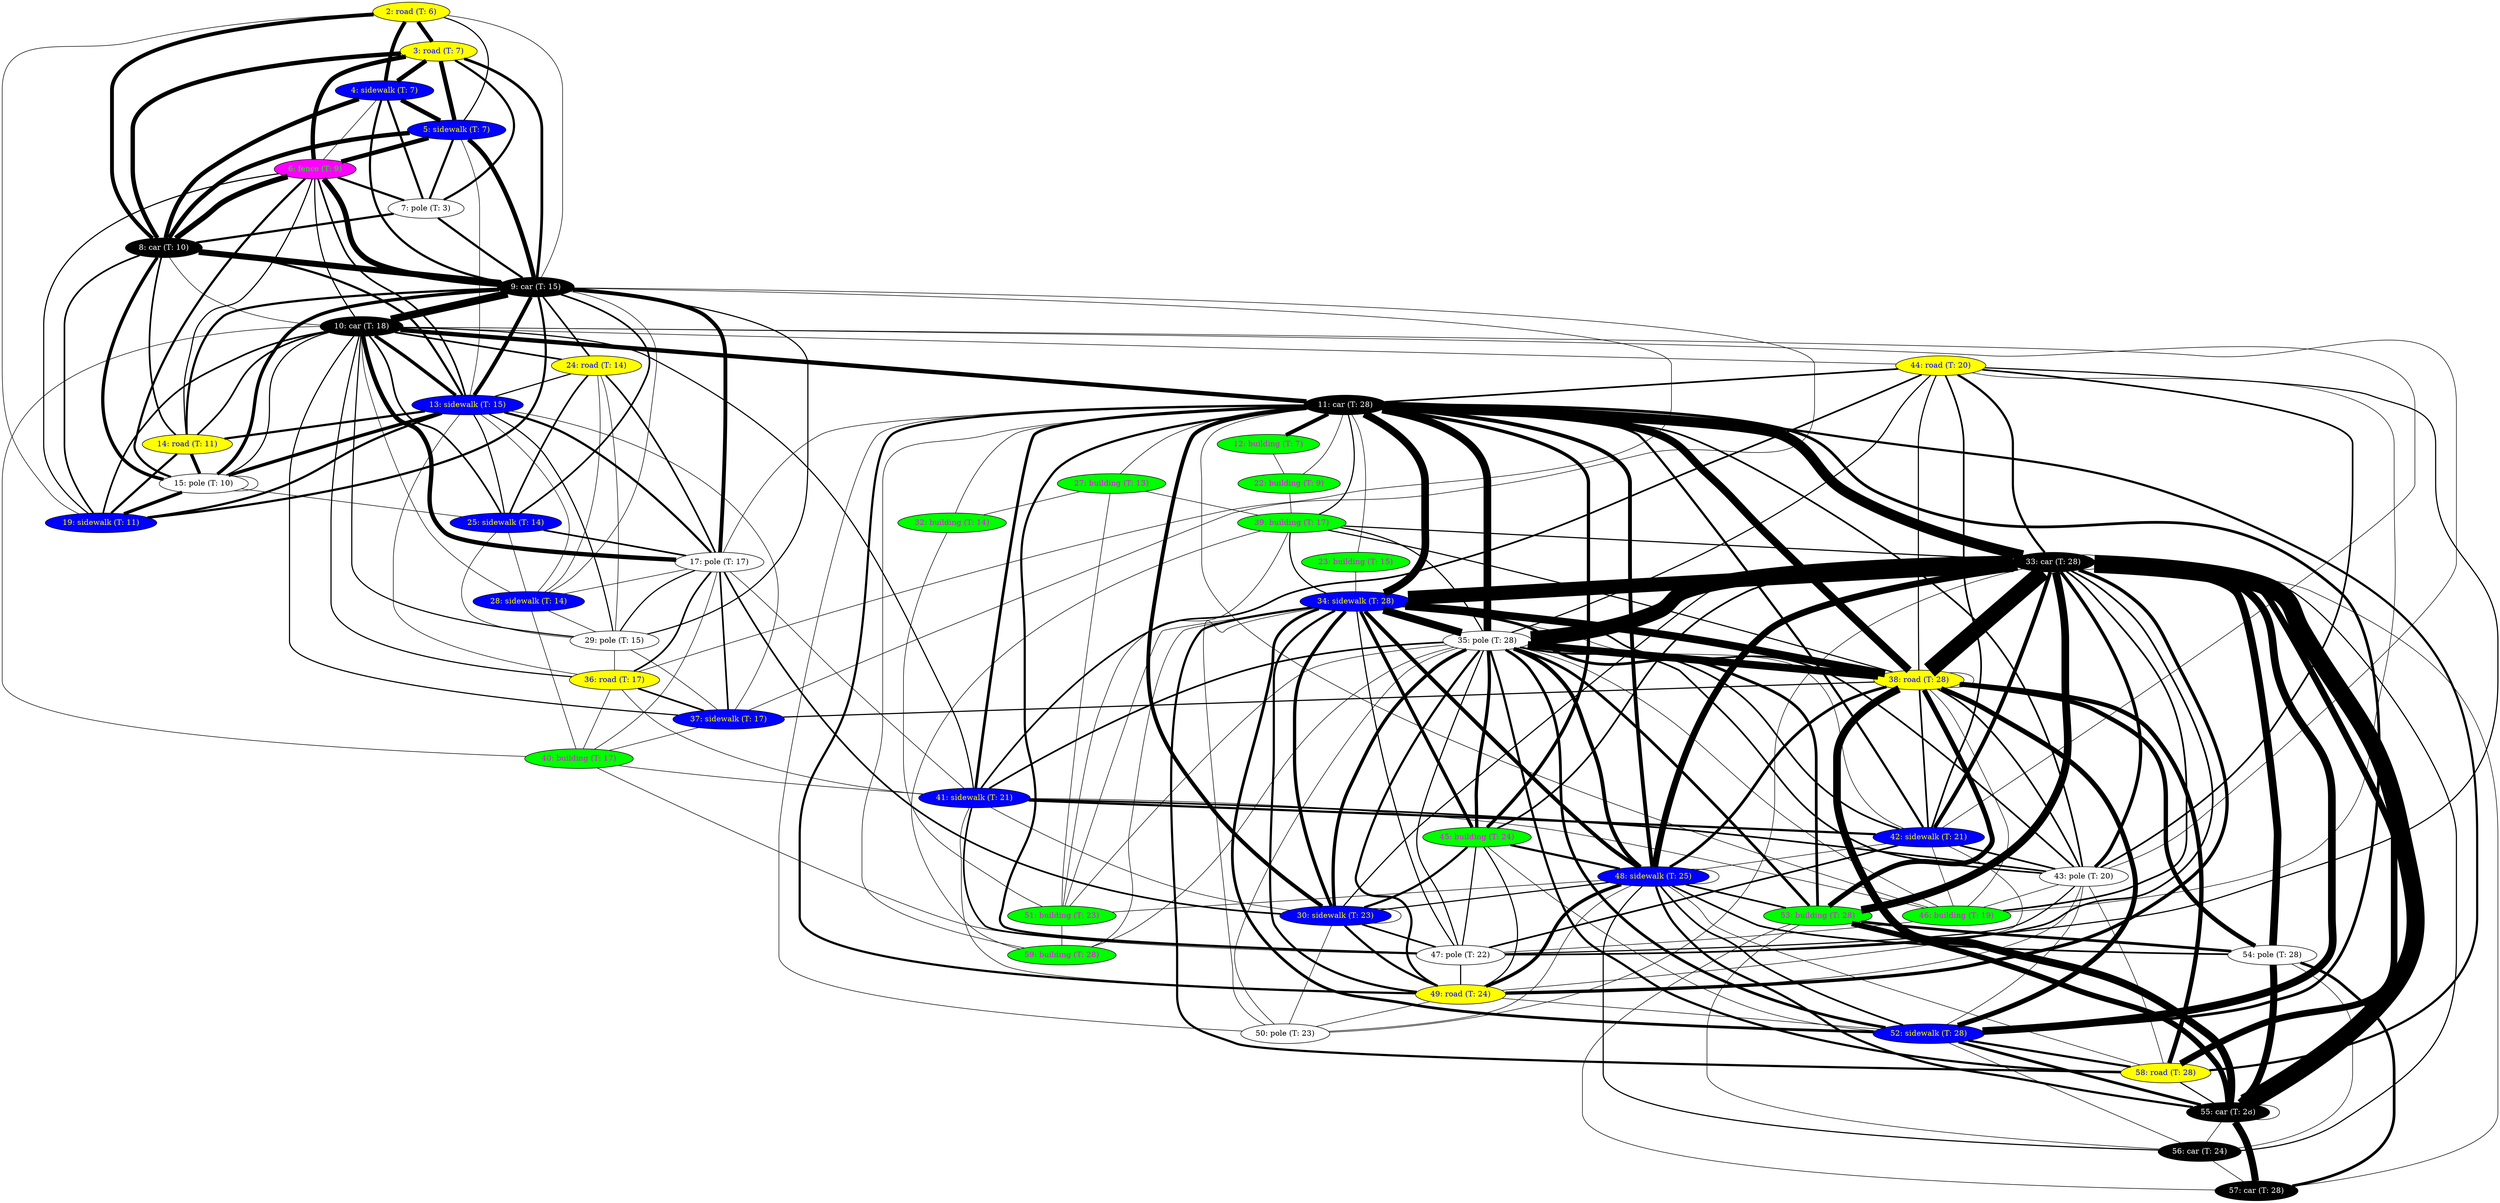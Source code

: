 // Num vertices: 52
// Num edges: 270
graph semantic_graph {
	2 [ label="2: road (T: 6)", fillcolor="#ffff00", fontcolor="#0000ff", pos = "36.7961, 109.279!", style=filled ] // 3D pos: 36.7961 109.279 2.03078 // Observers: 0,12,24,36,48,59,70,
	3 [ label="3: road (T: 7)", fillcolor="#ffff00", fontcolor="#0000ff", pos = "41.6661, 117.603!", style=filled ] // 3D pos: 41.6661 117.603 1.64887 // Observers: 0,12,24,36,48,59,70,81,
	4 [ label="4: sidewalk (T: 7)", fillcolor="#0000ff", fontcolor="#ffff00", pos = "40.5729, 113.919!", style=filled ] // 3D pos: 40.5729 113.919 2.08202 // Observers: 0,12,24,36,48,59,70,81,
	5 [ label="5: sidewalk (T: 7)", fillcolor="#0000ff", fontcolor="#ffff00", pos = "39.7301, 122.02!", style=filled ] // 3D pos: 39.7301  122.02 2.08752 // Observers: 0,12,24,36,48,59,70,81,
	6 [ label="6: fence (T: 9)", fillcolor="#ff00ff", fontcolor="#00ff00", pos = "35.3698, 126.427!", style=filled ] // 3D pos: 35.3698 126.427  2.7455 // Observers: 0,12,24,36,48,59,70,81,92,106,
	7 [ label="7: pole (T: 3)", fillcolor="#ffffff", fontcolor="#000000", pos = "40.7771, 121.359!", style=filled ] // 3D pos: 40.7771 121.359 2.32973 // Observers: 0,12,24,36,
	8 [ label="8: car (T: 10)", fillcolor="#000000", fontcolor="#ffffff", pos = "36.3176, 120.909!", style=filled ] // 3D pos: 36.3176 120.909 2.31108 // Observers: 0,12,24,36,48,59,70,81,92,106,120,
	9 [ label="9: car (T: 15)", fillcolor="#000000", fontcolor="#ffffff", pos = "29.7477, 120.81!", style=filled ] // 3D pos: 29.7477  120.81 2.33007 // Observers: 0,12,24,36,48,59,70,81,92,106,120,132,149,157,170,
	10 [ label="10: car (T: 18)", fillcolor="#000000", fontcolor="#ffffff", pos = "22.5979, 120.637!", style=filled ] // 3D pos: 22.5979 120.637 2.38508 // Observers: 0,12,24,36,48,59,70,81,106,120,132,149,157,170,185,210,
	11 [ label="11: car (T: 28)", fillcolor="#000000", fontcolor="#ffffff", pos = "6.30613, 119.093!", style=filled ] // 3D pos: 6.30613 119.093 2.39058 // Observers: 0,12,24,36,48,59,70,81,170,185,197,210,222,237,250,262,273,285,301,320,338,356,
	12 [ label="12: building (T: 7)", fillcolor="#00ff00", fontcolor="#ff00ff", pos = "4.7421, 112.976!", style=filled ] // 3D pos:  4.7421 112.976 12.6003 // Observers: 12,12,24,36,48,59,70,81,
	13 [ label="13: sidewalk (T: 15)", fillcolor="#0000ff", fontcolor="#ffff00", pos = "26.5966, 123.624!", style=filled ] // 3D pos: 26.5966 123.624  1.8158 // Observers: 81,81,92,106,120,132,157,170,
	14 [ label="14: road (T: 11)", fillcolor="#ffff00", fontcolor="#0000ff", pos = "36.5167, 117.516!", style=filled ] // 3D pos: 36.5167 117.516 1.63895 // Observers: 92,92,106,120,132,
	15 [ label="15: pole (T: 10)", fillcolor="#ffffff", fontcolor="#000000", pos = "33.0259, 113.016!", style=filled ] // 3D pos: 33.0259 113.016  2.1818 // Observers: 92,92,106,106,106,120,120,
	17 [ label="17: pole (T: 17)", fillcolor="#ffffff", fontcolor="#000000", pos = "19.068, 122.329!", style=filled ] // 3D pos:  19.068 122.329 6.60728 // Observers: 92,92,106,120,132,149,157,170,185,197,
	19 [ label="19: sidewalk (T: 11)", fillcolor="#0000ff", fontcolor="#ffff00", pos = "35.1822, 113.948!", style=filled ] // 3D pos: 35.1822 113.948 2.04236 // Observers: 92,92,106,120,132,
	22 [ label="22: building (T: 9)", fillcolor="#00ff00", fontcolor="#ff00ff", pos = "1.26734, 113.66!", style=filled ] // 3D pos: 1.26734  113.66 11.5494 // Observers: 92,92,
	23 [ label="23: building (T: 15)", fillcolor="#00ff00", fontcolor="#ff00ff", pos = "-14.8492, 114.177!", style=filled ] // 3D pos: -14.8492 114.177 13.1562 // Observers: 141,
	24 [ label="24: road (T: 14)", fillcolor="#ffff00", fontcolor="#0000ff", pos = "30.2084, 117.479!", style=filled ] // 3D pos: 30.2084 117.479   1.634 // Observers: 141,149,157,
	25 [ label="25: sidewalk (T: 14)", fillcolor="#0000ff", fontcolor="#ffff00", pos = "28.9583, 114.081!", style=filled ] // 3D pos: 28.9583 114.081 2.03383 // Observers: 141,149,157,
	27 [ label="27: building (T: 13)", fillcolor="#00ff00", fontcolor="#ff00ff", pos = "-4.47406, 112.941!", style=filled ] // 3D pos: -4.47406 112.941  11.009 // Observers: 149,149,
	28 [ label="28: sidewalk (T: 14)", fillcolor="#0000ff", fontcolor="#ffff00", pos = "21.0935, 123.327!", style=filled ] // 3D pos: 21.0935 123.327 1.95101 // Observers: 157,157,
	29 [ label="29: pole (T: 15)", fillcolor="#ffffff", fontcolor="#000000", pos = "23.6705, 121.896!", style=filled ] // 3D pos: 23.6705 121.896 2.29383 // Observers: 157,157,170,
	30 [ label="30: sidewalk (T: 23)", fillcolor="#0000ff", fontcolor="#ffff00", pos = "6.60702, 123.481!", style=filled ] // 3D pos: 6.60702 123.481 1.75484 // Observers: 157,157,170,185,250,262,262,273,
	32 [ label="32: building (T: 14)", fillcolor="#00ff00", fontcolor="#ff00ff", pos = "-8.74272, 113.666!", style=filled ] // 3D pos: -8.74272 113.666  11.293 // Observers: 157,157,
	33 [ label="33: car (T: 28)", fillcolor="#000000", fontcolor="#ffffff", pos = "7.99192, 108.31!", style=filled ] // 3D pos: 7.99192  108.31 2.29295 // Observers: 157,157,185,197,210,222,222,222,237,237,250,262,273,273,285,285,301,301,320,320,320,338,338,338,356,356,356,356,
	34 [ label="34: sidewalk (T: 28)", fillcolor="#0000ff", fontcolor="#ffff00", pos = "1.63219, 116.204!", style=filled ] // 3D pos: 1.63219 116.204 1.71343 // Observers: 170,170,185,197,210,222,237,250,262,273,285,301,320,338,356,
	35 [ label="35: pole (T: 28)", fillcolor="#ffffff", fontcolor="#000000", pos = "4.53143, 114.276!", style=filled ] // 3D pos: 4.53143 114.276  4.8441 // Observers: 170,170,185,197,210,222,237,250,262,273,285,301,320,338,356,
	36 [ label="36: road (T: 17)", fillcolor="#ffff00", fontcolor="#0000ff", pos = "24.5154, 117.495!", style=filled ] // 3D pos: 24.5154 117.495   1.617 // Observers: 170,170,185,197,
	37 [ label="37: sidewalk (T: 17)", fillcolor="#0000ff", fontcolor="#ffff00", pos = "23.7472, 114.168!", style=filled ] // 3D pos: 23.7472 114.168 2.08192 // Observers: 170,170,185,197,
	38 [ label="38: road (T: 28)", fillcolor="#ffff00", fontcolor="#0000ff", pos = "8.71011, 108.904!", style=filled ] // 3D pos: 8.71011 108.904 1.66891 // Observers: 170,170,185,197,210,222,237,301,301,301,301,320,320,338,356,
	39 [ label="39: building (T: 17)", fillcolor="#00ff00", fontcolor="#ff00ff", pos = "-1.87576, 113.734!", style=filled ] // 3D pos: -1.87576 113.734 8.95264 // Observers: 185,185,197,
	40 [ label="40: building (T: 17)", fillcolor="#00ff00", fontcolor="#ff00ff", pos = "18.0031, 123.427!", style=filled ] // 3D pos: 18.0031 123.427 4.25153 // Observers: 197,197,
	41 [ label="41: sidewalk (T: 21)", fillcolor="#0000ff", fontcolor="#ffff00", pos = "11.9352, 123.474!", style=filled ] // 3D pos: 11.9352 123.474  1.8475 // Observers: 197,197,210,222,237,250,
	42 [ label="42: sidewalk (T: 21)", fillcolor="#0000ff", fontcolor="#ffff00", pos = "18.1846, 114.103!", style=filled ] // 3D pos: 18.1846 114.103 2.07791 // Observers: 210,210,222,237,250,
	43 [ label="43: pole (T: 20)", fillcolor="#ffffff", fontcolor="#000000", pos = "13.642, 113.004!", style=filled ] // 3D pos:  13.642 113.004 2.29588 // Observers: 210,210,222,237,
	44 [ label="44: road (T: 20)", fillcolor="#ffff00", fontcolor="#0000ff", pos = "19.0373, 117.438!", style=filled ] // 3D pos: 19.0373 117.438 1.62086 // Observers: 210,210,222,237,
	45 [ label="45: building (T: 24)", fillcolor="#00ff00", fontcolor="#ff00ff", pos = "1.26776, 118.218!", style=filled ] // 3D pos: 1.26776 118.218 7.46823 // Observers: 210,210,222,237,250,262,285,
	46 [ label="46: building (T: 19)", fillcolor="#00ff00", fontcolor="#ff00ff", pos = "16.2615, 113.13!", style=filled ] // 3D pos: 16.2615  113.13 2.21297 // Observers: 222,222,
	47 [ label="47: pole (T: 22)", fillcolor="#ffffff", fontcolor="#000000", pos = "13.893, 122.006!", style=filled ] // 3D pos:  13.893 122.006 2.18859 // Observers: 222,222,237,250,262,
	48 [ label="48: sidewalk (T: 25)", fillcolor="#0000ff", fontcolor="#ffff00", pos = "5.84373, 110.076!", style=filled ] // 3D pos: 5.84373 110.076 1.96017 // Observers: 250,250,262,273,273,285,285,301,
	49 [ label="49: road (T: 24)", fillcolor="#ffff00", fontcolor="#0000ff", pos = "13.2726, 117.255!", style=filled ] // 3D pos: 13.2726 117.255 1.60837 // Observers: 250,250,262,273,285,
	50 [ label="50: pole (T: 23)", fillcolor="#ffffff", fontcolor="#000000", pos = "7.11666, 120.891!", style=filled ] // 3D pos: 7.11666 120.891 2.37684 // Observers: 273,273,
	51 [ label="51: building (T: 23)", fillcolor="#00ff00", fontcolor="#ff00ff", pos = "-5.4894, 113.068!", style=filled ] // 3D pos: -5.4894 113.068 7.70982 // Observers: 273,273,
	52 [ label="52: sidewalk (T: 28)", fillcolor="#0000ff", fontcolor="#ffff00", pos = "10.8145, 112.803!", style=filled ] // 3D pos: 10.8145 112.803 2.17665 // Observers: 285,285,301,320,338,356,
	53 [ label="53: building (T: 28)", fillcolor="#00ff00", fontcolor="#ff00ff", pos = "1.78027, 104.79!", style=filled ] // 3D pos: 1.78027  104.79 6.52926 // Observers: 285,285,301,320,338,356,
	54 [ label="54: pole (T: 28)", fillcolor="#ffffff", fontcolor="#000000", pos = "6.10836, 101.249!", style=filled ] // 3D pos: 6.10836 101.249 5.73982 // Observers: 285,285,301,320,338,356,
	55 [ label="55: car (T: 28)", fillcolor="#000000", fontcolor="#ffffff", pos = "7.7086, 98.577!", style=filled ] // 3D pos:  7.7086  98.577 2.49189 // Observers: 285,285,301,301,320,320,320,338,338,338,338,356,356,356,
	56 [ label="56: car (T: 24)", fillcolor="#000000", fontcolor="#ffffff", pos = "7.59776, 101.693!", style=filled ] // 3D pos: 7.59776 101.693 2.54444 // Observers: 285,285,
	57 [ label="57: car (T: 28)", fillcolor="#000000", fontcolor="#ffffff", pos = "7.57811, 95.743!", style=filled ] // 3D pos: 7.57811  95.743 2.69519 // Observers: 285,285,301,320,338,356,
	58 [ label="58: road (T: 28)", fillcolor="#ffff00", fontcolor="#0000ff", pos = "9.03777, 113.979!", style=filled ] // 3D pos: 9.03777 113.979 1.64385 // Observers: 301,301,320,338,356,
	59 [ label="59: building (T: 28)", fillcolor="#00ff00", fontcolor="#ff00ff", pos = "-4.1429, 116.991!", style=filled ] // 3D pos: -4.1429 116.991  5.9345 // Observers: 301,301,
	2--3 [ penwidth=7 ]
	2--4 [ penwidth=7 ]
	2--8 [ penwidth=7 ]
	3--4 [ penwidth=8 ]
	3--5 [ penwidth=8 ]
	3--6 [ penwidth=8 ]
	3--7 [ penwidth=4 ]
	3--8 [ penwidth=8 ]
	4--5 [ penwidth=8 ]
	4--7 [ penwidth=4 ]
	4--8 [ penwidth=8 ]
	5--6 [ penwidth=8 ]
	5--7 [ penwidth=4 ]
	5--8 [ penwidth=8 ]
	5--9 [ penwidth=8 ]
	6--7 [ penwidth=4 ]
	6--8 [ penwidth=10 ]
	6--9 [ penwidth=10 ]
	7--8 [ penwidth=4 ]
	7--9 [ penwidth=4 ]
	8--9 [ penwidth=11 ]
	9--10 [ penwidth=14 ]
	10--11 [ penwidth=8 ]
	11--12 [ penwidth=7 ]
	3--9 [ penwidth=5 ]
	4--9 [ penwidth=4 ]
	2--5 [ penwidth=2 ]
	2--9 [ penwidth=1 ]
	4--6 [ penwidth=1 ]
	5--13 [ penwidth=1 ]
	6--13 [ penwidth=3 ]
	8--13 [ penwidth=4 ]
	9--13 [ penwidth=7 ]
	10--13 [ penwidth=6 ]
	13--14 [ penwidth=4 ]
	13--15 [ penwidth=6 ]
	13--17 [ penwidth=4 ]
	6--14 [ penwidth=2 ]
	6--19 [ penwidth=2 ]
	6--15 [ penwidth=4 ]
	8--14 [ penwidth=3 ]
	8--19 [ penwidth=3 ]
	8--15 [ penwidth=6 ]
	9--14 [ penwidth=4 ]
	9--19 [ penwidth=4 ]
	9--15 [ penwidth=6 ]
	9--17 [ penwidth=7 ]
	14--19 [ penwidth=4 ]
	14--15 [ penwidth=6 ]
	15--19 [ penwidth=6 ]
	11--17 [ penwidth=1 ]
	11--22 [ penwidth=1 ]
	10--6 [ penwidth=2 ]
	10--17 [ penwidth=8 ]
	2--19 [ penwidth=1 ]
	12--22 [ penwidth=1 ]
	19--13 [ penwidth=4 ]
	15--15 [ penwidth=1 ]
	14--10 [ penwidth=3 ]
	19--10 [ penwidth=3 ]
	15--10 [ penwidth=2 ]
	8--10 [ penwidth=1 ]
	24--25 [ penwidth=3 ]
	11--23 [ penwidth=1 ]
	10--24 [ penwidth=3 ]
	10--25 [ penwidth=3 ]
	9--24 [ penwidth=3 ]
	9--25 [ penwidth=3 ]
	15--25 [ penwidth=1 ]
	24--17 [ penwidth=3 ]
	25--17 [ penwidth=3 ]
	11--27 [ penwidth=1 ]
	24--28 [ penwidth=1 ]
	24--13 [ penwidth=2 ]
	24--29 [ penwidth=1 ]
	25--28 [ penwidth=1 ]
	25--13 [ penwidth=2 ]
	25--29 [ penwidth=1 ]
	13--28 [ penwidth=1 ]
	13--29 [ penwidth=2 ]
	17--28 [ penwidth=1 ]
	17--30 [ penwidth=3 ]
	17--29 [ penwidth=2 ]
	9--28 [ penwidth=1 ]
	9--29 [ penwidth=2 ]
	10--28 [ penwidth=1 ]
	10--29 [ penwidth=2 ]
	28--29 [ penwidth=1 ]
	11--30 [ penwidth=7 ]
	11--32 [ penwidth=1 ]
	11--33 [ penwidth=19 ]
	27--32 [ penwidth=1 ]
	30--34 [ penwidth=6 ]
	30--35 [ penwidth=6 ]
	13--36 [ penwidth=1 ]
	13--37 [ penwidth=1 ]
	17--36 [ penwidth=3 ]
	17--37 [ penwidth=3 ]
	29--36 [ penwidth=1 ]
	29--37 [ penwidth=1 ]
	9--36 [ penwidth=1 ]
	9--37 [ penwidth=1 ]
	10--36 [ penwidth=2 ]
	10--37 [ penwidth=2 ]
	11--38 [ penwidth=14 ]
	11--34 [ penwidth=14 ]
	11--35 [ penwidth=14 ]
	34--38 [ penwidth=14 ]
	34--35 [ penwidth=14 ]
	35--38 [ penwidth=14 ]
	36--37 [ penwidth=3 ]
	23--34 [ penwidth=1 ]
	33--34 [ penwidth=26 ]
	33--35 [ penwidth=27 ]
	33--38 [ penwidth=30 ]
	34--39 [ penwidth=2 ]
	35--39 [ penwidth=2 ]
	11--39 [ penwidth=2 ]
	22--39 [ penwidth=1 ]
	27--39 [ penwidth=1 ]
	39--38 [ penwidth=2 ]
	39--33 [ penwidth=2 ]
	36--40 [ penwidth=1 ]
	36--41 [ penwidth=1 ]
	38--37 [ penwidth=2 ]
	37--40 [ penwidth=1 ]
	17--40 [ penwidth=1 ]
	17--41 [ penwidth=1 ]
	11--41 [ penwidth=5 ]
	40--41 [ penwidth=1 ]
	10--40 [ penwidth=1 ]
	10--41 [ penwidth=2 ]
	28--40 [ penwidth=1 ]
	38--42 [ penwidth=3 ]
	38--43 [ penwidth=3 ]
	41--44 [ penwidth=3 ]
	41--42 [ penwidth=4 ]
	41--43 [ penwidth=3 ]
	34--45 [ penwidth=6 ]
	34--43 [ penwidth=3 ]
	35--45 [ penwidth=6 ]
	35--43 [ penwidth=3 ]
	10--44 [ penwidth=1 ]
	10--42 [ penwidth=1 ]
	10--43 [ penwidth=1 ]
	33--42 [ penwidth=7 ]
	33--43 [ penwidth=6 ]
	11--45 [ penwidth=6 ]
	11--43 [ penwidth=3 ]
	42--44 [ penwidth=3 ]
	42--43 [ penwidth=3 ]
	43--44 [ penwidth=3 ]
	38--46 [ penwidth=1 ]
	38--44 [ penwidth=2 ]
	44--46 [ penwidth=1 ]
	44--47 [ penwidth=2 ]
	44--33 [ penwidth=4 ]
	44--11 [ penwidth=3 ]
	41--46 [ penwidth=1 ]
	41--47 [ penwidth=3 ]
	42--46 [ penwidth=1 ]
	42--47 [ penwidth=3 ]
	42--11 [ penwidth=4 ]
	35--46 [ penwidth=1 ]
	43--46 [ penwidth=1 ]
	43--47 [ penwidth=2 ]
	33--46 [ penwidth=3 ]
	33--33 [ penwidth=1 ]
	11--46 [ penwidth=1 ]
	11--47 [ penwidth=4 ]
	46--47 [ penwidth=1 ]
	40--47 [ penwidth=1 ]
	44--35 [ penwidth=2 ]
	41--35 [ penwidth=3 ]
	42--35 [ penwidth=3 ]
	45--48 [ penwidth=4 ]
	45--30 [ penwidth=4 ]
	45--47 [ penwidth=2 ]
	34--49 [ penwidth=4 ]
	34--48 [ penwidth=7 ]
	34--42 [ penwidth=1 ]
	34--47 [ penwidth=2 ]
	30--49 [ penwidth=4 ]
	30--41 [ penwidth=1 ]
	30--47 [ penwidth=3 ]
	41--49 [ penwidth=1 ]
	42--49 [ penwidth=1 ]
	42--48 [ penwidth=1 ]
	35--49 [ penwidth=4 ]
	35--48 [ penwidth=7 ]
	35--47 [ penwidth=2 ]
	47--49 [ penwidth=2 ]
	47--33 [ penwidth=3 ]
	33--49 [ penwidth=6 ]
	33--48 [ penwidth=12 ]
	11--49 [ penwidth=4 ]
	11--48 [ penwidth=7 ]
	48--49 [ penwidth=6 ]
	38--48 [ penwidth=5 ]
	43--49 [ penwidth=1 ]
	45--49 [ penwidth=2 ]
	45--33 [ penwidth=3 ]
	30--30 [ penwidth=1 ]
	30--33 [ penwidth=2 ]
	49--50 [ penwidth=1 ]
	48--48 [ penwidth=1 ]
	48--51 [ penwidth=1 ]
	48--30 [ penwidth=2 ]
	48--50 [ penwidth=1 ]
	34--51 [ penwidth=1 ]
	34--50 [ penwidth=1 ]
	30--50 [ penwidth=1 ]
	35--51 [ penwidth=1 ]
	35--50 [ penwidth=1 ]
	33--50 [ penwidth=1 ]
	11--50 [ penwidth=1 ]
	27--51 [ penwidth=1 ]
	32--51 [ penwidth=1 ]
	39--51 [ penwidth=1 ]
	45--52 [ penwidth=1 ]
	49--52 [ penwidth=1 ]
	48--53 [ penwidth=3 ]
	48--52 [ penwidth=3 ]
	48--54 [ penwidth=3 ]
	48--55 [ penwidth=4 ]
	48--56 [ penwidth=2 ]
	34--53 [ penwidth=5 ]
	34--52 [ penwidth=5 ]
	35--53 [ penwidth=5 ]
	35--52 [ penwidth=5 ]
	11--52 [ penwidth=5 ]
	33--53 [ penwidth=14 ]
	33--52 [ penwidth=14 ]
	33--54 [ penwidth=14 ]
	33--55 [ penwidth=33 ]
	33--56 [ penwidth=2 ]
	33--57 [ penwidth=1 ]
	52--56 [ penwidth=1 ]
	53--54 [ penwidth=5 ]
	53--55 [ penwidth=10 ]
	53--56 [ penwidth=1 ]
	53--57 [ penwidth=1 ]
	54--55 [ penwidth=13 ]
	54--56 [ penwidth=1 ]
	54--57 [ penwidth=5 ]
	55--56 [ penwidth=1 ]
	55--57 [ penwidth=13 ]
	56--57 [ penwidth=1 ]
	38--52 [ penwidth=9 ]
	43--52 [ penwidth=1 ]
	53--38 [ penwidth=9 ]
	38--58 [ penwidth=8 ]
	38--38 [ penwidth=1 ]
	38--54 [ penwidth=8 ]
	38--55 [ penwidth=14 ]
	48--58 [ penwidth=1 ]
	34--59 [ penwidth=1 ]
	34--58 [ penwidth=4 ]
	52--58 [ penwidth=4 ]
	52--55 [ penwidth=5 ]
	35--59 [ penwidth=1 ]
	35--58 [ penwidth=4 ]
	55--55 [ penwidth=1 ]
	11--58 [ penwidth=4 ]
	33--58 [ penwidth=12 ]
	39--59 [ penwidth=1 ]
	43--58 [ penwidth=1 ]
	51--59 [ penwidth=1 ]
	59--11 [ penwidth=1 ]
	58--55 [ penwidth=2 ]
}